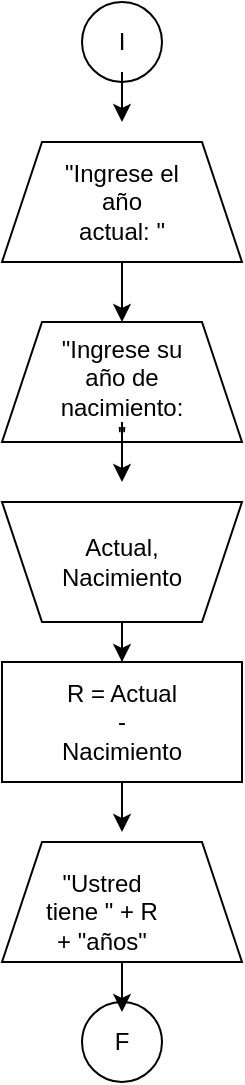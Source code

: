 <mxfile version="21.3.7" type="device">
  <diagram name="Página-1" id="NvaiPDKPPmwDWQrbouLH">
    <mxGraphModel dx="1318" dy="579" grid="1" gridSize="10" guides="1" tooltips="1" connect="1" arrows="1" fold="1" page="1" pageScale="1" pageWidth="827" pageHeight="1169" math="0" shadow="0">
      <root>
        <mxCell id="0" />
        <mxCell id="1" parent="0" />
        <mxCell id="pOrIQ-wCYDNExHaCE5YG-1" value="" style="ellipse;whiteSpace=wrap;html=1;aspect=fixed;" vertex="1" parent="1">
          <mxGeometry x="360" y="560" width="40" height="40" as="geometry" />
        </mxCell>
        <mxCell id="pOrIQ-wCYDNExHaCE5YG-2" value="" style="ellipse;whiteSpace=wrap;html=1;aspect=fixed;" vertex="1" parent="1">
          <mxGeometry x="360" y="60" width="40" height="40" as="geometry" />
        </mxCell>
        <mxCell id="pOrIQ-wCYDNExHaCE5YG-3" value="" style="shape=trapezoid;perimeter=trapezoidPerimeter;whiteSpace=wrap;html=1;fixedSize=1;" vertex="1" parent="1">
          <mxGeometry x="320" y="220" width="120" height="60" as="geometry" />
        </mxCell>
        <mxCell id="pOrIQ-wCYDNExHaCE5YG-19" value="" style="edgeStyle=orthogonalEdgeStyle;rounded=0;orthogonalLoop=1;jettySize=auto;html=1;entryX=0.5;entryY=0;entryDx=0;entryDy=0;" edge="1" parent="1" source="pOrIQ-wCYDNExHaCE5YG-4" target="pOrIQ-wCYDNExHaCE5YG-3">
          <mxGeometry relative="1" as="geometry">
            <mxPoint x="380" y="200" as="targetPoint" />
          </mxGeometry>
        </mxCell>
        <mxCell id="pOrIQ-wCYDNExHaCE5YG-4" value="" style="shape=trapezoid;perimeter=trapezoidPerimeter;whiteSpace=wrap;html=1;fixedSize=1;" vertex="1" parent="1">
          <mxGeometry x="320" y="130" width="120" height="60" as="geometry" />
        </mxCell>
        <mxCell id="pOrIQ-wCYDNExHaCE5YG-21" value="" style="edgeStyle=orthogonalEdgeStyle;rounded=0;orthogonalLoop=1;jettySize=auto;html=1;entryX=0.5;entryY=0;entryDx=0;entryDy=0;" edge="1" parent="1" source="pOrIQ-wCYDNExHaCE5YG-5" target="pOrIQ-wCYDNExHaCE5YG-6">
          <mxGeometry relative="1" as="geometry">
            <mxPoint x="390" y="390" as="targetPoint" />
          </mxGeometry>
        </mxCell>
        <mxCell id="pOrIQ-wCYDNExHaCE5YG-5" value="" style="shape=trapezoid;perimeter=trapezoidPerimeter;whiteSpace=wrap;html=1;fixedSize=1;direction=west;" vertex="1" parent="1">
          <mxGeometry x="320" y="310" width="120" height="60" as="geometry" />
        </mxCell>
        <mxCell id="pOrIQ-wCYDNExHaCE5YG-24" value="" style="edgeStyle=orthogonalEdgeStyle;rounded=0;orthogonalLoop=1;jettySize=auto;html=1;" edge="1" parent="1" source="pOrIQ-wCYDNExHaCE5YG-6">
          <mxGeometry relative="1" as="geometry">
            <mxPoint x="380" y="475" as="targetPoint" />
          </mxGeometry>
        </mxCell>
        <mxCell id="pOrIQ-wCYDNExHaCE5YG-6" value="" style="rounded=0;whiteSpace=wrap;html=1;" vertex="1" parent="1">
          <mxGeometry x="320" y="390" width="120" height="60" as="geometry" />
        </mxCell>
        <mxCell id="pOrIQ-wCYDNExHaCE5YG-23" value="" style="edgeStyle=orthogonalEdgeStyle;rounded=0;orthogonalLoop=1;jettySize=auto;html=1;" edge="1" parent="1" source="pOrIQ-wCYDNExHaCE5YG-7" target="pOrIQ-wCYDNExHaCE5YG-10">
          <mxGeometry relative="1" as="geometry" />
        </mxCell>
        <mxCell id="pOrIQ-wCYDNExHaCE5YG-7" value="" style="shape=trapezoid;perimeter=trapezoidPerimeter;whiteSpace=wrap;html=1;fixedSize=1;" vertex="1" parent="1">
          <mxGeometry x="320" y="480" width="120" height="60" as="geometry" />
        </mxCell>
        <mxCell id="pOrIQ-wCYDNExHaCE5YG-18" value="" style="edgeStyle=orthogonalEdgeStyle;rounded=0;orthogonalLoop=1;jettySize=auto;html=1;" edge="1" parent="1" source="pOrIQ-wCYDNExHaCE5YG-9">
          <mxGeometry relative="1" as="geometry">
            <mxPoint x="380" y="120" as="targetPoint" />
          </mxGeometry>
        </mxCell>
        <mxCell id="pOrIQ-wCYDNExHaCE5YG-9" value="I" style="text;html=1;strokeColor=none;fillColor=none;align=center;verticalAlign=middle;whiteSpace=wrap;rounded=0;" vertex="1" parent="1">
          <mxGeometry x="350" y="65" width="60" height="30" as="geometry" />
        </mxCell>
        <mxCell id="pOrIQ-wCYDNExHaCE5YG-10" value="F" style="text;html=1;strokeColor=none;fillColor=none;align=center;verticalAlign=middle;whiteSpace=wrap;rounded=0;" vertex="1" parent="1">
          <mxGeometry x="350" y="565" width="60" height="30" as="geometry" />
        </mxCell>
        <mxCell id="pOrIQ-wCYDNExHaCE5YG-12" value="&quot;Ingrese el año actual: &quot;" style="text;html=1;strokeColor=none;fillColor=none;align=center;verticalAlign=middle;whiteSpace=wrap;rounded=0;" vertex="1" parent="1">
          <mxGeometry x="350" y="145" width="60" height="30" as="geometry" />
        </mxCell>
        <mxCell id="pOrIQ-wCYDNExHaCE5YG-20" value="" style="edgeStyle=orthogonalEdgeStyle;rounded=0;orthogonalLoop=1;jettySize=auto;html=1;" edge="1" parent="1" source="pOrIQ-wCYDNExHaCE5YG-14">
          <mxGeometry relative="1" as="geometry">
            <mxPoint x="380" y="300" as="targetPoint" />
          </mxGeometry>
        </mxCell>
        <mxCell id="pOrIQ-wCYDNExHaCE5YG-14" value="&quot;Ingrese su año de nacimiento: &quot;" style="text;html=1;strokeColor=none;fillColor=none;align=center;verticalAlign=middle;whiteSpace=wrap;rounded=0;" vertex="1" parent="1">
          <mxGeometry x="350" y="240" width="60" height="30" as="geometry" />
        </mxCell>
        <mxCell id="pOrIQ-wCYDNExHaCE5YG-15" value="Actual, Nacimiento" style="text;html=1;strokeColor=none;fillColor=none;align=center;verticalAlign=middle;whiteSpace=wrap;rounded=0;" vertex="1" parent="1">
          <mxGeometry x="350" y="325" width="60" height="30" as="geometry" />
        </mxCell>
        <mxCell id="pOrIQ-wCYDNExHaCE5YG-16" value="R = Actual - Nacimiento" style="text;html=1;strokeColor=none;fillColor=none;align=center;verticalAlign=middle;whiteSpace=wrap;rounded=0;" vertex="1" parent="1">
          <mxGeometry x="350" y="405" width="60" height="30" as="geometry" />
        </mxCell>
        <mxCell id="pOrIQ-wCYDNExHaCE5YG-17" value="&quot;Ustred tiene &quot; + R + &quot;años&quot;" style="text;html=1;strokeColor=none;fillColor=none;align=center;verticalAlign=middle;whiteSpace=wrap;rounded=0;" vertex="1" parent="1">
          <mxGeometry x="340" y="500" width="60" height="30" as="geometry" />
        </mxCell>
      </root>
    </mxGraphModel>
  </diagram>
</mxfile>
